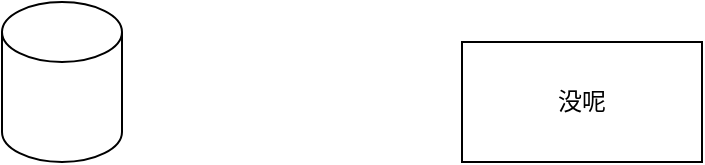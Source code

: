 <mxfile version="14.7.3" type="github">
  <diagram id="nq1Uc80QXycCvgsdFcnU" name="第 1 页">
    <mxGraphModel dx="1127" dy="771" grid="1" gridSize="10" guides="1" tooltips="1" connect="1" arrows="1" fold="1" page="1" pageScale="1" pageWidth="827" pageHeight="1169" math="0" shadow="0">
      <root>
        <mxCell id="0" />
        <mxCell id="1" parent="0" />
        <mxCell id="R9HmKMD9r762WTsWouZc-2" value="没呢" style="rounded=0;whiteSpace=wrap;html=1;" vertex="1" parent="1">
          <mxGeometry x="340" y="360" width="120" height="60" as="geometry" />
        </mxCell>
        <mxCell id="R9HmKMD9r762WTsWouZc-8" value="" style="shape=cylinder3;whiteSpace=wrap;html=1;boundedLbl=1;backgroundOutline=1;size=15;" vertex="1" parent="1">
          <mxGeometry x="110" y="340" width="60" height="80" as="geometry" />
        </mxCell>
      </root>
    </mxGraphModel>
  </diagram>
</mxfile>
